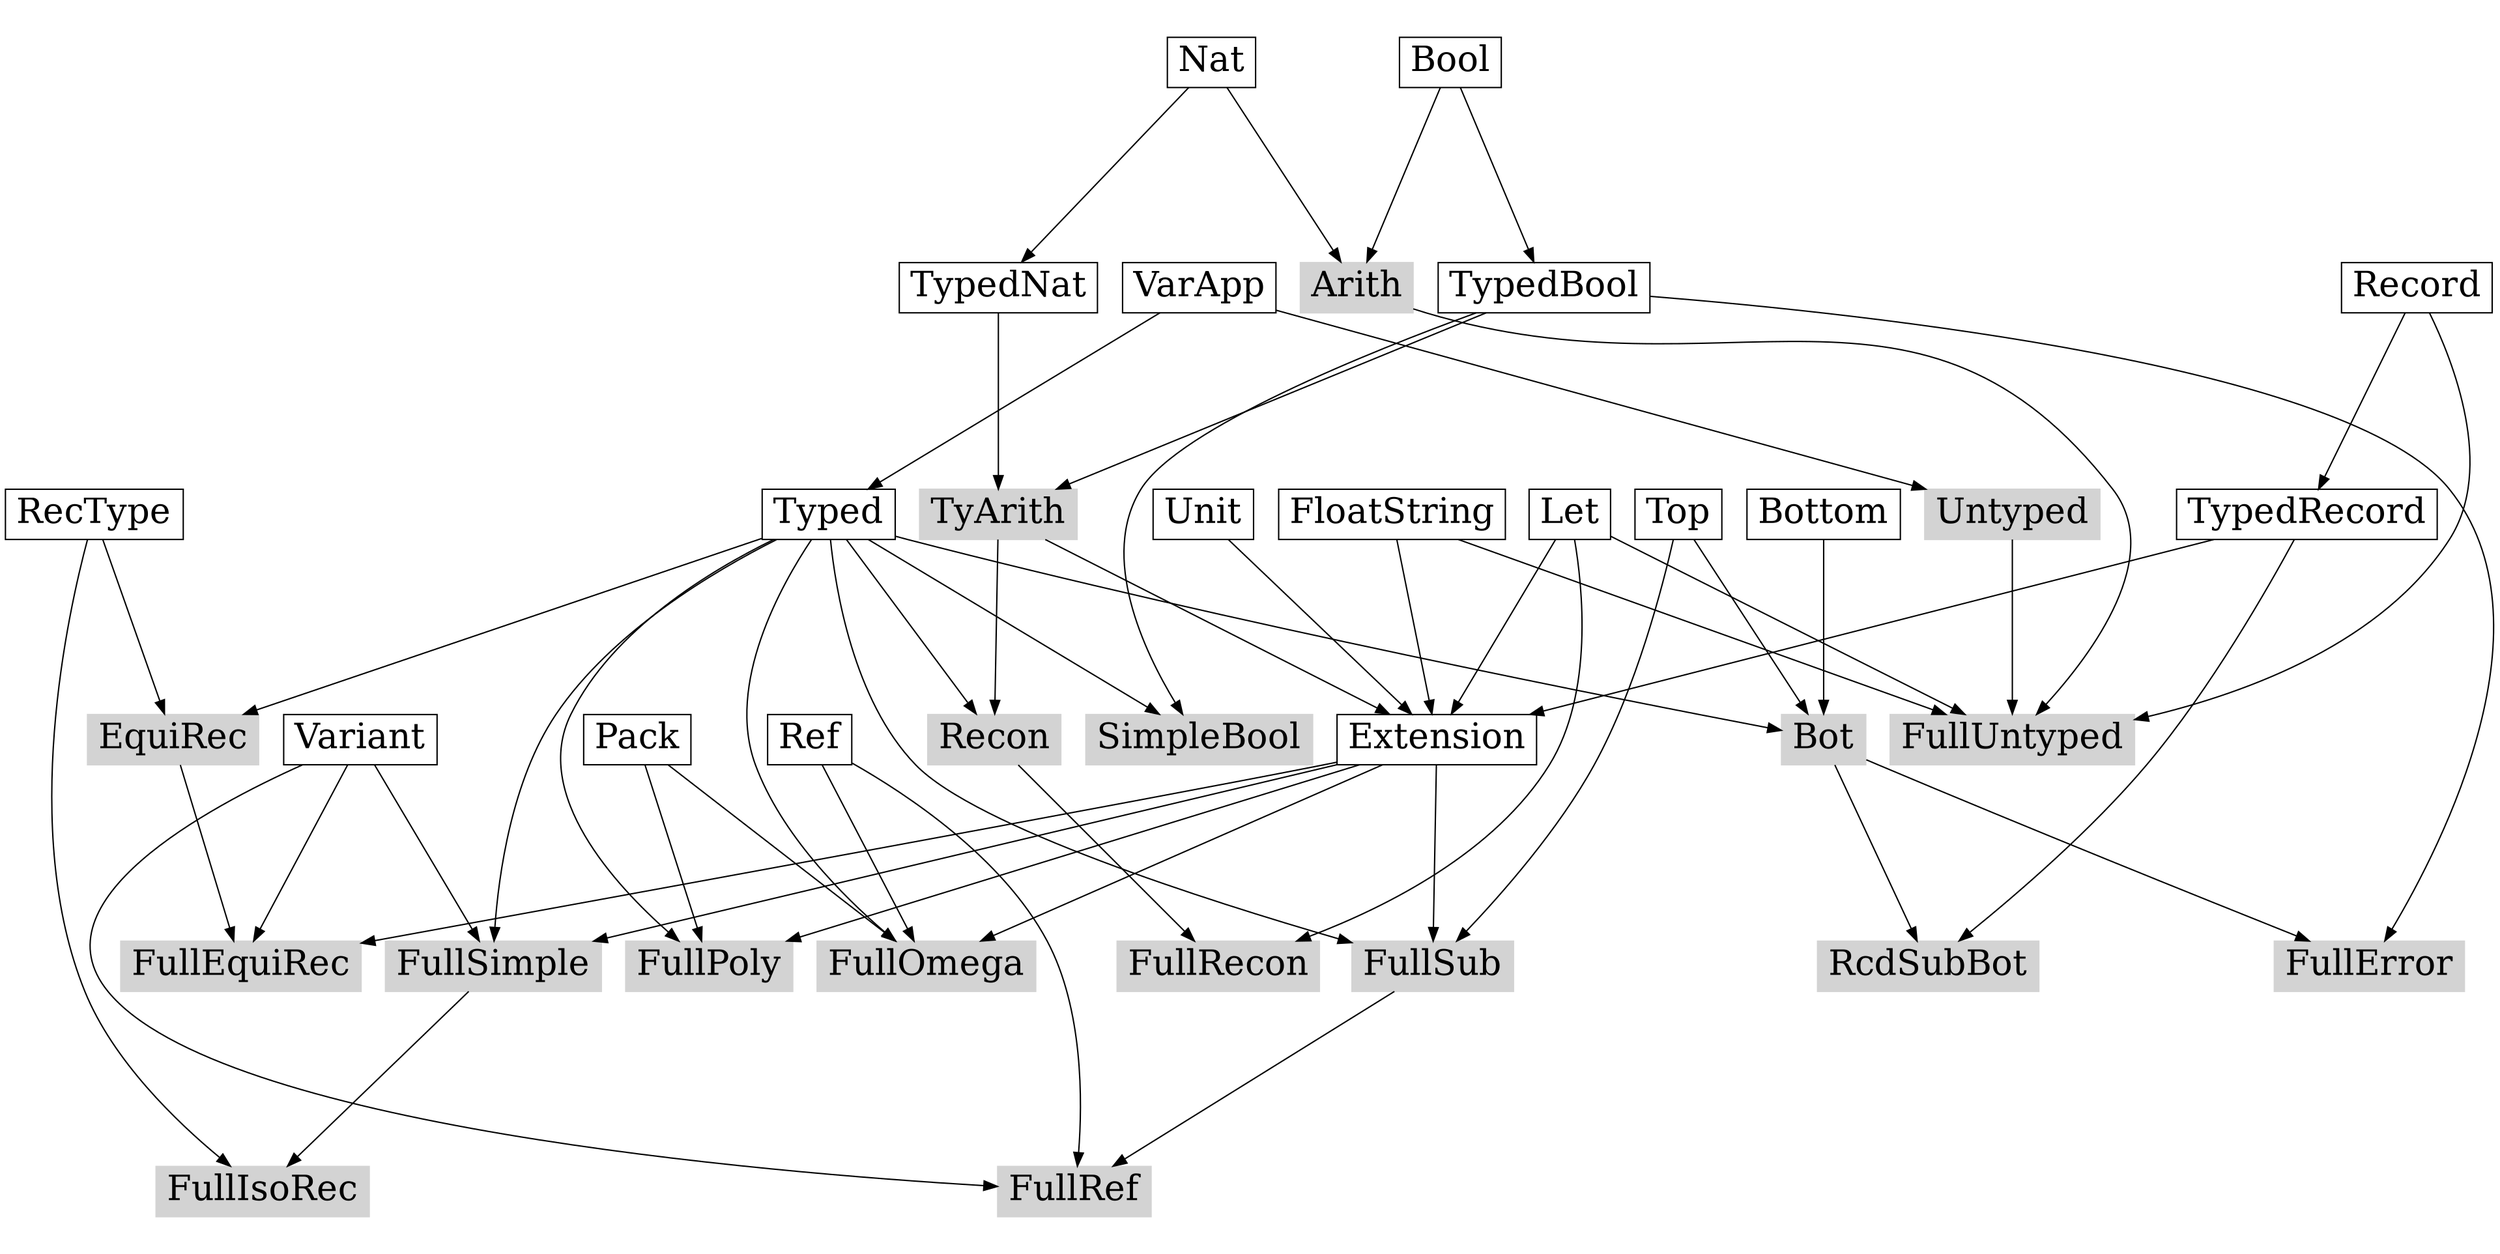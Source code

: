 digraph G {
    ratio=0.5;
    //splines=polyline;

    node[fontsize=26, shape=box];

    {
        node[style=filled, color=lightgray];

        Arith;
        Untyped;
        FullUntyped;
        TyArith;
        SimpleBool;
        FullSimple;
        Bot;
        FullRef;
        FullError;
        RcdSubBot;
        FullSub;
        FullEquiRec;
        FullIsoRec;
        EquiRec;
        Recon;
        FullRecon;
        FullPoly;
        FullOmega;
    }

    // components
    Bool -> TypedBool;
    Nat -> TypedNat;
    Record -> TypedRecord;
    VarApp -> Typed;
    TyArith, FloatString, Let, TypedRecord, Unit -> Extension;

    // calculi
    Bool, Nat -> Arith;
    VarApp -> Untyped;
    Arith, Untyped, Record, FloatString, Let -> FullUntyped;
    TypedBool, TypedNat -> TyArith;
    Typed, TypedBool -> SimpleBool;
    Typed, Extension, Variant -> FullSimple;
    Typed, Top, Bottom -> Bot;
    Bot, TypedBool -> FullError;
    Bot, TypedRecord -> RcdSubBot;
    Typed, Extension, Top -> FullSub;
    FullSub, Variant, Ref -> FullRef;
    Typed, RecType -> EquiRec;
    EquiRec, Extension, Variant -> FullEquiRec;
    FullSimple, RecType -> FullIsoRec;
    Typed, TyArith -> Recon;
    Recon, Let -> FullRecon;
    Typed, Extension, Pack -> FullPoly;
    Typed, Extension, Pack, Ref -> FullOmega;
}
